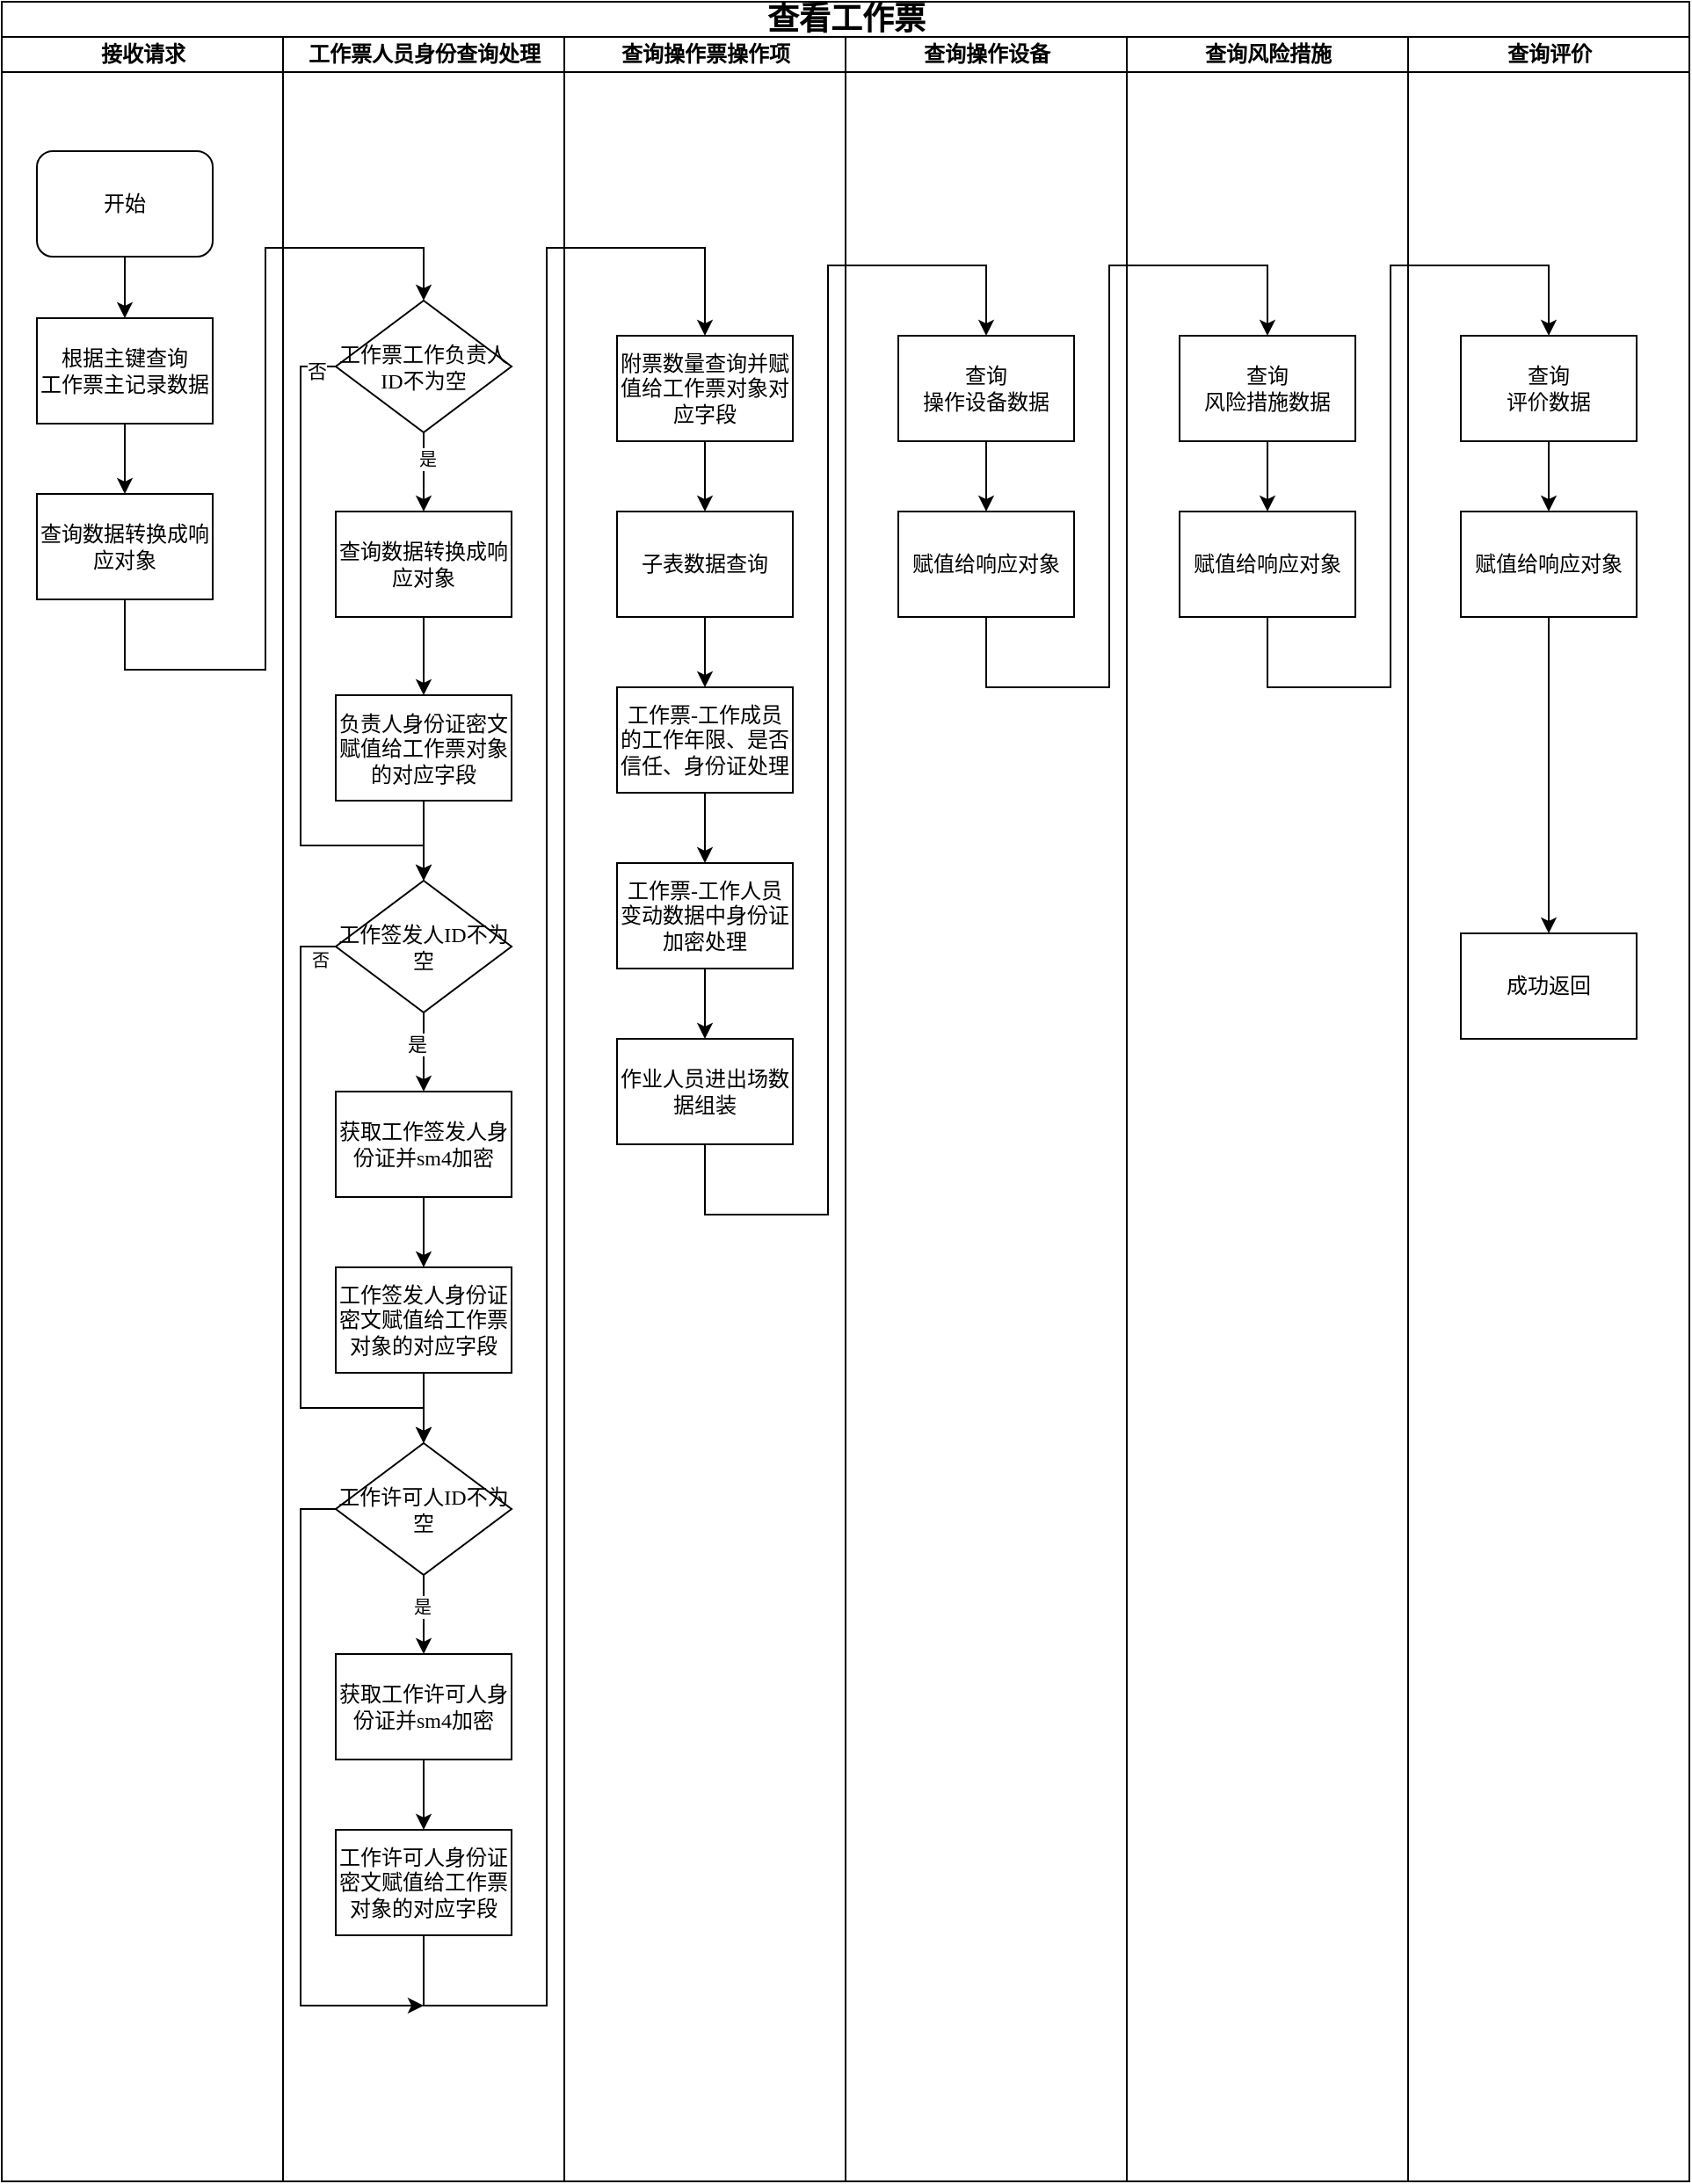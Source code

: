 <mxfile version="26.2.12">
  <diagram name="第 1 页" id="E03upOpKLHZUmihZPrJ2">
    <mxGraphModel dx="870" dy="468" grid="1" gridSize="10" guides="1" tooltips="1" connect="1" arrows="1" fold="1" page="1" pageScale="1" pageWidth="827" pageHeight="1169" math="0" shadow="0">
      <root>
        <mxCell id="0" />
        <mxCell id="1" parent="0" />
        <mxCell id="Y9LZRN9tJQCiaIKneZ9w-1" value="&lt;font style=&quot;font-size: 18px;&quot;&gt;查看工作票&lt;/font&gt;" style="swimlane;html=1;childLayout=stackLayout;startSize=20;rounded=0;shadow=0;labelBackgroundColor=none;strokeWidth=1;fontFamily=Verdana;fontSize=8;align=center;" vertex="1" parent="1">
          <mxGeometry x="70" y="40" width="960" height="1240" as="geometry" />
        </mxCell>
        <mxCell id="Y9LZRN9tJQCiaIKneZ9w-2" value="接收请求" style="swimlane;html=1;startSize=20;" vertex="1" parent="Y9LZRN9tJQCiaIKneZ9w-1">
          <mxGeometry y="20" width="160" height="1220" as="geometry">
            <mxRectangle y="20" width="40" height="730" as="alternateBounds" />
          </mxGeometry>
        </mxCell>
        <mxCell id="Y9LZRN9tJQCiaIKneZ9w-3" value="&lt;font style=&quot;font-size: 12px;&quot;&gt;开始&lt;/font&gt;" style="rounded=1;whiteSpace=wrap;html=1;shadow=0;labelBackgroundColor=none;strokeWidth=1;fontFamily=Verdana;fontSize=8;align=center;" vertex="1" parent="Y9LZRN9tJQCiaIKneZ9w-2">
          <mxGeometry x="20" y="65" width="100" height="60" as="geometry" />
        </mxCell>
        <mxCell id="Y9LZRN9tJQCiaIKneZ9w-67" style="edgeStyle=orthogonalEdgeStyle;rounded=0;orthogonalLoop=1;jettySize=auto;html=1;exitX=0.5;exitY=1;exitDx=0;exitDy=0;entryX=0.5;entryY=0;entryDx=0;entryDy=0;" edge="1" parent="Y9LZRN9tJQCiaIKneZ9w-2" source="Y9LZRN9tJQCiaIKneZ9w-8" target="Y9LZRN9tJQCiaIKneZ9w-66">
          <mxGeometry relative="1" as="geometry" />
        </mxCell>
        <mxCell id="Y9LZRN9tJQCiaIKneZ9w-8" value="&lt;span style=&quot;font-size: 12px;&quot;&gt;根据主键查询&lt;/span&gt;&lt;div&gt;&lt;span style=&quot;font-size: 12px;&quot;&gt;工作票主记录数据&lt;/span&gt;&lt;/div&gt;" style="whiteSpace=wrap;html=1;fontSize=8;fontFamily=Verdana;rounded=0;shadow=0;labelBackgroundColor=none;strokeWidth=1;" vertex="1" parent="Y9LZRN9tJQCiaIKneZ9w-2">
          <mxGeometry x="20" y="160" width="100" height="60" as="geometry" />
        </mxCell>
        <mxCell id="Y9LZRN9tJQCiaIKneZ9w-28" style="edgeStyle=orthogonalEdgeStyle;rounded=0;orthogonalLoop=1;jettySize=auto;html=1;entryX=0.5;entryY=0;entryDx=0;entryDy=0;exitX=0.5;exitY=1;exitDx=0;exitDy=0;" edge="1" parent="Y9LZRN9tJQCiaIKneZ9w-2" source="Y9LZRN9tJQCiaIKneZ9w-3" target="Y9LZRN9tJQCiaIKneZ9w-8">
          <mxGeometry relative="1" as="geometry">
            <mxPoint x="70" y="220" as="sourcePoint" />
            <mxPoint x="70" y="160" as="targetPoint" />
          </mxGeometry>
        </mxCell>
        <mxCell id="Y9LZRN9tJQCiaIKneZ9w-66" value="&lt;span style=&quot;font-size: 12px;&quot;&gt;查询数据转换成响应对象&lt;/span&gt;" style="whiteSpace=wrap;html=1;fontSize=8;fontFamily=Verdana;rounded=0;shadow=0;labelBackgroundColor=none;strokeWidth=1;" vertex="1" parent="Y9LZRN9tJQCiaIKneZ9w-2">
          <mxGeometry x="20" y="260" width="100" height="60" as="geometry" />
        </mxCell>
        <mxCell id="Y9LZRN9tJQCiaIKneZ9w-4" value="工作票人员身份查询处理" style="swimlane;html=1;startSize=20;" vertex="1" parent="Y9LZRN9tJQCiaIKneZ9w-1">
          <mxGeometry x="160" y="20" width="160" height="1220" as="geometry" />
        </mxCell>
        <mxCell id="Y9LZRN9tJQCiaIKneZ9w-40" style="edgeStyle=orthogonalEdgeStyle;rounded=0;orthogonalLoop=1;jettySize=auto;html=1;exitX=0.5;exitY=1;exitDx=0;exitDy=0;entryX=0.5;entryY=0;entryDx=0;entryDy=0;" edge="1" parent="Y9LZRN9tJQCiaIKneZ9w-4" source="Y9LZRN9tJQCiaIKneZ9w-38" target="Y9LZRN9tJQCiaIKneZ9w-39">
          <mxGeometry relative="1" as="geometry" />
        </mxCell>
        <mxCell id="Y9LZRN9tJQCiaIKneZ9w-43" value="&lt;font style=&quot;font-size: 10px;&quot;&gt;是&lt;/font&gt;" style="edgeLabel;html=1;align=center;verticalAlign=middle;resizable=0;points=[];" vertex="1" connectable="0" parent="Y9LZRN9tJQCiaIKneZ9w-40">
          <mxGeometry x="-0.357" y="2" relative="1" as="geometry">
            <mxPoint as="offset" />
          </mxGeometry>
        </mxCell>
        <mxCell id="Y9LZRN9tJQCiaIKneZ9w-46" style="edgeStyle=orthogonalEdgeStyle;rounded=0;orthogonalLoop=1;jettySize=auto;html=1;exitX=0;exitY=0.5;exitDx=0;exitDy=0;entryX=0.5;entryY=0;entryDx=0;entryDy=0;" edge="1" parent="Y9LZRN9tJQCiaIKneZ9w-4" source="Y9LZRN9tJQCiaIKneZ9w-38" target="Y9LZRN9tJQCiaIKneZ9w-44">
          <mxGeometry relative="1" as="geometry">
            <Array as="points">
              <mxPoint x="10" y="187" />
              <mxPoint x="10" y="460" />
              <mxPoint x="80" y="460" />
            </Array>
          </mxGeometry>
        </mxCell>
        <mxCell id="Y9LZRN9tJQCiaIKneZ9w-47" value="否" style="edgeLabel;html=1;align=center;verticalAlign=middle;resizable=0;points=[];" vertex="1" connectable="0" parent="Y9LZRN9tJQCiaIKneZ9w-46">
          <mxGeometry x="-0.943" y="2" relative="1" as="geometry">
            <mxPoint as="offset" />
          </mxGeometry>
        </mxCell>
        <mxCell id="Y9LZRN9tJQCiaIKneZ9w-38" value="&lt;span style=&quot;font-size: 12px;&quot;&gt;工作票工作负责人ID不为空&lt;/span&gt;" style="rhombus;whiteSpace=wrap;html=1;rounded=0;shadow=0;labelBackgroundColor=none;strokeWidth=1;fontFamily=Verdana;fontSize=8;align=center;" vertex="1" parent="Y9LZRN9tJQCiaIKneZ9w-4">
          <mxGeometry x="30" y="150" width="100" height="75" as="geometry" />
        </mxCell>
        <mxCell id="Y9LZRN9tJQCiaIKneZ9w-42" style="edgeStyle=orthogonalEdgeStyle;rounded=0;orthogonalLoop=1;jettySize=auto;html=1;exitX=0.5;exitY=1;exitDx=0;exitDy=0;entryX=0.5;entryY=0;entryDx=0;entryDy=0;" edge="1" parent="Y9LZRN9tJQCiaIKneZ9w-4" source="Y9LZRN9tJQCiaIKneZ9w-39" target="Y9LZRN9tJQCiaIKneZ9w-41">
          <mxGeometry relative="1" as="geometry" />
        </mxCell>
        <mxCell id="Y9LZRN9tJQCiaIKneZ9w-39" value="&lt;span style=&quot;font-size: 12px;&quot;&gt;获取负责人身份证并sm4加密&lt;/span&gt;" style="whiteSpace=wrap;html=1;fontSize=8;fontFamily=Verdana;rounded=0;shadow=0;labelBackgroundColor=none;strokeWidth=1;" vertex="1" parent="Y9LZRN9tJQCiaIKneZ9w-4">
          <mxGeometry x="30" y="270" width="100" height="60" as="geometry" />
        </mxCell>
        <mxCell id="Y9LZRN9tJQCiaIKneZ9w-45" style="edgeStyle=orthogonalEdgeStyle;rounded=0;orthogonalLoop=1;jettySize=auto;html=1;exitX=0.5;exitY=1;exitDx=0;exitDy=0;" edge="1" parent="Y9LZRN9tJQCiaIKneZ9w-4" source="Y9LZRN9tJQCiaIKneZ9w-41" target="Y9LZRN9tJQCiaIKneZ9w-44">
          <mxGeometry relative="1" as="geometry" />
        </mxCell>
        <mxCell id="Y9LZRN9tJQCiaIKneZ9w-41" value="&lt;span style=&quot;font-size: 12px;&quot;&gt;负责人身份证密文赋值给工作票对象的对应字段&lt;/span&gt;" style="whiteSpace=wrap;html=1;fontSize=8;fontFamily=Verdana;rounded=0;shadow=0;labelBackgroundColor=none;strokeWidth=1;" vertex="1" parent="Y9LZRN9tJQCiaIKneZ9w-4">
          <mxGeometry x="30" y="374.5" width="100" height="60" as="geometry" />
        </mxCell>
        <mxCell id="Y9LZRN9tJQCiaIKneZ9w-49" style="edgeStyle=orthogonalEdgeStyle;rounded=0;orthogonalLoop=1;jettySize=auto;html=1;exitX=0.5;exitY=1;exitDx=0;exitDy=0;entryX=0.5;entryY=0;entryDx=0;entryDy=0;" edge="1" parent="Y9LZRN9tJQCiaIKneZ9w-4" source="Y9LZRN9tJQCiaIKneZ9w-44" target="Y9LZRN9tJQCiaIKneZ9w-48">
          <mxGeometry relative="1" as="geometry" />
        </mxCell>
        <mxCell id="Y9LZRN9tJQCiaIKneZ9w-50" value="是" style="edgeLabel;html=1;align=center;verticalAlign=middle;resizable=0;points=[];" vertex="1" connectable="0" parent="Y9LZRN9tJQCiaIKneZ9w-49">
          <mxGeometry x="-0.205" y="-4" relative="1" as="geometry">
            <mxPoint as="offset" />
          </mxGeometry>
        </mxCell>
        <mxCell id="Y9LZRN9tJQCiaIKneZ9w-60" style="edgeStyle=orthogonalEdgeStyle;rounded=0;orthogonalLoop=1;jettySize=auto;html=1;exitX=0;exitY=0.5;exitDx=0;exitDy=0;entryX=0.5;entryY=0;entryDx=0;entryDy=0;" edge="1" parent="Y9LZRN9tJQCiaIKneZ9w-4" source="Y9LZRN9tJQCiaIKneZ9w-44" target="Y9LZRN9tJQCiaIKneZ9w-54">
          <mxGeometry relative="1" as="geometry">
            <Array as="points">
              <mxPoint x="10" y="517" />
              <mxPoint x="10" y="780" />
              <mxPoint x="80" y="780" />
            </Array>
          </mxGeometry>
        </mxCell>
        <mxCell id="Y9LZRN9tJQCiaIKneZ9w-61" value="&lt;font style=&quot;font-size: 10px;&quot;&gt;否&lt;/font&gt;" style="edgeLabel;html=1;align=center;verticalAlign=middle;resizable=0;points=[];" vertex="1" connectable="0" parent="Y9LZRN9tJQCiaIKneZ9w-60">
          <mxGeometry x="-0.948" y="-1" relative="1" as="geometry">
            <mxPoint y="8" as="offset" />
          </mxGeometry>
        </mxCell>
        <mxCell id="Y9LZRN9tJQCiaIKneZ9w-44" value="&lt;span style=&quot;font-size: 12px;&quot;&gt;工作签发人ID不为空&lt;/span&gt;" style="rhombus;whiteSpace=wrap;html=1;rounded=0;shadow=0;labelBackgroundColor=none;strokeWidth=1;fontFamily=Verdana;fontSize=8;align=center;" vertex="1" parent="Y9LZRN9tJQCiaIKneZ9w-4">
          <mxGeometry x="30" y="480" width="100" height="75" as="geometry" />
        </mxCell>
        <mxCell id="Y9LZRN9tJQCiaIKneZ9w-52" style="edgeStyle=orthogonalEdgeStyle;rounded=0;orthogonalLoop=1;jettySize=auto;html=1;exitX=0.5;exitY=1;exitDx=0;exitDy=0;" edge="1" parent="Y9LZRN9tJQCiaIKneZ9w-4" source="Y9LZRN9tJQCiaIKneZ9w-48" target="Y9LZRN9tJQCiaIKneZ9w-51">
          <mxGeometry relative="1" as="geometry" />
        </mxCell>
        <mxCell id="Y9LZRN9tJQCiaIKneZ9w-48" value="&lt;span style=&quot;font-size: 12px;&quot;&gt;获取工作签发人身份证并sm4加密&lt;/span&gt;" style="whiteSpace=wrap;html=1;fontSize=8;fontFamily=Verdana;rounded=0;shadow=0;labelBackgroundColor=none;strokeWidth=1;" vertex="1" parent="Y9LZRN9tJQCiaIKneZ9w-4">
          <mxGeometry x="30" y="600" width="100" height="60" as="geometry" />
        </mxCell>
        <mxCell id="Y9LZRN9tJQCiaIKneZ9w-57" style="edgeStyle=orthogonalEdgeStyle;rounded=0;orthogonalLoop=1;jettySize=auto;html=1;exitX=0.5;exitY=1;exitDx=0;exitDy=0;" edge="1" parent="Y9LZRN9tJQCiaIKneZ9w-4" source="Y9LZRN9tJQCiaIKneZ9w-51" target="Y9LZRN9tJQCiaIKneZ9w-54">
          <mxGeometry relative="1" as="geometry" />
        </mxCell>
        <mxCell id="Y9LZRN9tJQCiaIKneZ9w-51" value="&lt;span style=&quot;font-size: 12px;&quot;&gt;工作签发人身份证密文赋值给工作票对象的对应字段&lt;/span&gt;" style="whiteSpace=wrap;html=1;fontSize=8;fontFamily=Verdana;rounded=0;shadow=0;labelBackgroundColor=none;strokeWidth=1;" vertex="1" parent="Y9LZRN9tJQCiaIKneZ9w-4">
          <mxGeometry x="30" y="700" width="100" height="60" as="geometry" />
        </mxCell>
        <mxCell id="Y9LZRN9tJQCiaIKneZ9w-58" style="edgeStyle=orthogonalEdgeStyle;rounded=0;orthogonalLoop=1;jettySize=auto;html=1;exitX=0.5;exitY=1;exitDx=0;exitDy=0;entryX=0.5;entryY=0;entryDx=0;entryDy=0;" edge="1" parent="Y9LZRN9tJQCiaIKneZ9w-4" source="Y9LZRN9tJQCiaIKneZ9w-54" target="Y9LZRN9tJQCiaIKneZ9w-55">
          <mxGeometry relative="1" as="geometry" />
        </mxCell>
        <mxCell id="Y9LZRN9tJQCiaIKneZ9w-62" value="&lt;font style=&quot;font-size: 10px;&quot;&gt;是&lt;/font&gt;" style="edgeLabel;html=1;align=center;verticalAlign=middle;resizable=0;points=[];" vertex="1" connectable="0" parent="Y9LZRN9tJQCiaIKneZ9w-58">
          <mxGeometry x="-0.22" y="-1" relative="1" as="geometry">
            <mxPoint as="offset" />
          </mxGeometry>
        </mxCell>
        <mxCell id="Y9LZRN9tJQCiaIKneZ9w-64" style="edgeStyle=orthogonalEdgeStyle;rounded=0;orthogonalLoop=1;jettySize=auto;html=1;exitX=0;exitY=0.5;exitDx=0;exitDy=0;" edge="1" parent="Y9LZRN9tJQCiaIKneZ9w-4" source="Y9LZRN9tJQCiaIKneZ9w-54">
          <mxGeometry relative="1" as="geometry">
            <mxPoint x="80" y="1120" as="targetPoint" />
            <Array as="points">
              <mxPoint x="10" y="838" />
              <mxPoint x="10" y="1120" />
            </Array>
          </mxGeometry>
        </mxCell>
        <mxCell id="Y9LZRN9tJQCiaIKneZ9w-54" value="&lt;span style=&quot;font-size: 12px;&quot;&gt;工作许可人ID不为空&lt;/span&gt;" style="rhombus;whiteSpace=wrap;html=1;rounded=0;shadow=0;labelBackgroundColor=none;strokeWidth=1;fontFamily=Verdana;fontSize=8;align=center;" vertex="1" parent="Y9LZRN9tJQCiaIKneZ9w-4">
          <mxGeometry x="30" y="800" width="100" height="75" as="geometry" />
        </mxCell>
        <mxCell id="Y9LZRN9tJQCiaIKneZ9w-59" style="edgeStyle=orthogonalEdgeStyle;rounded=0;orthogonalLoop=1;jettySize=auto;html=1;exitX=0.5;exitY=1;exitDx=0;exitDy=0;entryX=0.5;entryY=0;entryDx=0;entryDy=0;" edge="1" parent="Y9LZRN9tJQCiaIKneZ9w-4" source="Y9LZRN9tJQCiaIKneZ9w-55" target="Y9LZRN9tJQCiaIKneZ9w-56">
          <mxGeometry relative="1" as="geometry" />
        </mxCell>
        <mxCell id="Y9LZRN9tJQCiaIKneZ9w-55" value="&lt;span style=&quot;font-size: 12px;&quot;&gt;获取工作许可人身份证并sm4加密&lt;/span&gt;" style="whiteSpace=wrap;html=1;fontSize=8;fontFamily=Verdana;rounded=0;shadow=0;labelBackgroundColor=none;strokeWidth=1;" vertex="1" parent="Y9LZRN9tJQCiaIKneZ9w-4">
          <mxGeometry x="30" y="920" width="100" height="60" as="geometry" />
        </mxCell>
        <mxCell id="Y9LZRN9tJQCiaIKneZ9w-56" value="&lt;span style=&quot;font-size: 12px;&quot;&gt;工作许可人身份证&lt;/span&gt;&lt;span style=&quot;font-size: 12px;&quot;&gt;密文赋值给工作票对象的对应字段&lt;/span&gt;" style="whiteSpace=wrap;html=1;fontSize=8;fontFamily=Verdana;rounded=0;shadow=0;labelBackgroundColor=none;strokeWidth=1;" vertex="1" parent="Y9LZRN9tJQCiaIKneZ9w-4">
          <mxGeometry x="30" y="1020" width="100" height="60" as="geometry" />
        </mxCell>
        <mxCell id="Y9LZRN9tJQCiaIKneZ9w-9" value="查询操作票操作项" style="swimlane;html=1;startSize=20;" vertex="1" parent="Y9LZRN9tJQCiaIKneZ9w-1">
          <mxGeometry x="320" y="20" width="160" height="1220" as="geometry" />
        </mxCell>
        <mxCell id="Y9LZRN9tJQCiaIKneZ9w-10" style="edgeStyle=orthogonalEdgeStyle;rounded=0;orthogonalLoop=1;jettySize=auto;html=1;exitX=0.5;exitY=1;exitDx=0;exitDy=0;entryX=0.5;entryY=0;entryDx=0;entryDy=0;" edge="1" parent="Y9LZRN9tJQCiaIKneZ9w-9">
          <mxGeometry relative="1" as="geometry">
            <mxPoint x="80" y="317.5" as="sourcePoint" />
          </mxGeometry>
        </mxCell>
        <mxCell id="Y9LZRN9tJQCiaIKneZ9w-11" style="edgeStyle=orthogonalEdgeStyle;rounded=0;orthogonalLoop=1;jettySize=auto;html=1;exitX=0.5;exitY=1;exitDx=0;exitDy=0;entryX=0.5;entryY=0;entryDx=0;entryDy=0;" edge="1" parent="Y9LZRN9tJQCiaIKneZ9w-9">
          <mxGeometry relative="1" as="geometry">
            <mxPoint x="80" y="420" as="sourcePoint" />
          </mxGeometry>
        </mxCell>
        <mxCell id="Y9LZRN9tJQCiaIKneZ9w-12" style="edgeStyle=orthogonalEdgeStyle;rounded=0;orthogonalLoop=1;jettySize=auto;html=1;exitX=0.5;exitY=1;exitDx=0;exitDy=0;entryX=0.5;entryY=0;entryDx=0;entryDy=0;" edge="1" parent="Y9LZRN9tJQCiaIKneZ9w-9">
          <mxGeometry relative="1" as="geometry">
            <mxPoint x="80" y="520" as="sourcePoint" />
          </mxGeometry>
        </mxCell>
        <mxCell id="Y9LZRN9tJQCiaIKneZ9w-13" style="edgeStyle=orthogonalEdgeStyle;rounded=0;orthogonalLoop=1;jettySize=auto;html=1;exitX=0.5;exitY=1;exitDx=0;exitDy=0;entryX=0.5;entryY=0;entryDx=0;entryDy=0;" edge="1" parent="Y9LZRN9tJQCiaIKneZ9w-9" source="Y9LZRN9tJQCiaIKneZ9w-14" target="Y9LZRN9tJQCiaIKneZ9w-16">
          <mxGeometry relative="1" as="geometry" />
        </mxCell>
        <mxCell id="Y9LZRN9tJQCiaIKneZ9w-14" value="&lt;span style=&quot;font-size: 12px;&quot;&gt;附票数量查询并赋值给工作票对象对应字段&lt;/span&gt;" style="whiteSpace=wrap;html=1;fontSize=8;fontFamily=Verdana;rounded=0;shadow=0;labelBackgroundColor=none;strokeWidth=1;" vertex="1" parent="Y9LZRN9tJQCiaIKneZ9w-9">
          <mxGeometry x="30" y="170" width="100" height="60" as="geometry" />
        </mxCell>
        <mxCell id="Y9LZRN9tJQCiaIKneZ9w-15" style="edgeStyle=orthogonalEdgeStyle;rounded=0;orthogonalLoop=1;jettySize=auto;html=1;exitX=0.5;exitY=1;exitDx=0;exitDy=0;entryX=0.5;entryY=0;entryDx=0;entryDy=0;" edge="1" parent="Y9LZRN9tJQCiaIKneZ9w-9" source="Y9LZRN9tJQCiaIKneZ9w-16" target="Y9LZRN9tJQCiaIKneZ9w-17">
          <mxGeometry relative="1" as="geometry" />
        </mxCell>
        <mxCell id="Y9LZRN9tJQCiaIKneZ9w-16" value="&lt;span style=&quot;font-size: 12px;&quot;&gt;子表数据查询&lt;/span&gt;" style="whiteSpace=wrap;html=1;fontSize=8;fontFamily=Verdana;rounded=0;shadow=0;labelBackgroundColor=none;strokeWidth=1;" vertex="1" parent="Y9LZRN9tJQCiaIKneZ9w-9">
          <mxGeometry x="30" y="270" width="100" height="60" as="geometry" />
        </mxCell>
        <mxCell id="Y9LZRN9tJQCiaIKneZ9w-70" style="edgeStyle=orthogonalEdgeStyle;rounded=0;orthogonalLoop=1;jettySize=auto;html=1;exitX=0.5;exitY=1;exitDx=0;exitDy=0;entryX=0.5;entryY=0;entryDx=0;entryDy=0;" edge="1" parent="Y9LZRN9tJQCiaIKneZ9w-9" source="Y9LZRN9tJQCiaIKneZ9w-17" target="Y9LZRN9tJQCiaIKneZ9w-18">
          <mxGeometry relative="1" as="geometry" />
        </mxCell>
        <mxCell id="Y9LZRN9tJQCiaIKneZ9w-17" value="&lt;span style=&quot;font-size: 12px;&quot;&gt;工作票-工作成员的工作年限、是否信任、身份证处理&lt;/span&gt;" style="whiteSpace=wrap;html=1;fontSize=8;fontFamily=Verdana;rounded=0;shadow=0;labelBackgroundColor=none;strokeWidth=1;" vertex="1" parent="Y9LZRN9tJQCiaIKneZ9w-9">
          <mxGeometry x="30" y="370" width="100" height="60" as="geometry" />
        </mxCell>
        <mxCell id="Y9LZRN9tJQCiaIKneZ9w-71" style="edgeStyle=orthogonalEdgeStyle;rounded=0;orthogonalLoop=1;jettySize=auto;html=1;exitX=0.5;exitY=1;exitDx=0;exitDy=0;entryX=0.5;entryY=0;entryDx=0;entryDy=0;" edge="1" parent="Y9LZRN9tJQCiaIKneZ9w-9" source="Y9LZRN9tJQCiaIKneZ9w-18" target="Y9LZRN9tJQCiaIKneZ9w-69">
          <mxGeometry relative="1" as="geometry" />
        </mxCell>
        <mxCell id="Y9LZRN9tJQCiaIKneZ9w-18" value="&lt;span style=&quot;font-size: 12px;&quot;&gt;工作票-工作人员变动数据中身份证加密处理&lt;/span&gt;" style="whiteSpace=wrap;html=1;fontSize=8;fontFamily=Verdana;rounded=0;shadow=0;labelBackgroundColor=none;strokeWidth=1;" vertex="1" parent="Y9LZRN9tJQCiaIKneZ9w-9">
          <mxGeometry x="30" y="470" width="100" height="60" as="geometry" />
        </mxCell>
        <mxCell id="Y9LZRN9tJQCiaIKneZ9w-69" value="&lt;span style=&quot;font-size: 12px;&quot;&gt;作业人员进出场数据组装&lt;/span&gt;" style="whiteSpace=wrap;html=1;fontSize=8;fontFamily=Verdana;rounded=0;shadow=0;labelBackgroundColor=none;strokeWidth=1;" vertex="1" parent="Y9LZRN9tJQCiaIKneZ9w-9">
          <mxGeometry x="30" y="570" width="100" height="60" as="geometry" />
        </mxCell>
        <mxCell id="Y9LZRN9tJQCiaIKneZ9w-20" value="查询操作设备" style="swimlane;html=1;startSize=20;" vertex="1" parent="Y9LZRN9tJQCiaIKneZ9w-1">
          <mxGeometry x="480" y="20" width="160" height="1220" as="geometry" />
        </mxCell>
        <mxCell id="Y9LZRN9tJQCiaIKneZ9w-21" style="edgeStyle=orthogonalEdgeStyle;rounded=0;orthogonalLoop=1;jettySize=auto;html=1;exitX=0.5;exitY=1;exitDx=0;exitDy=0;entryX=0.5;entryY=0;entryDx=0;entryDy=0;" edge="1" parent="Y9LZRN9tJQCiaIKneZ9w-20" source="Y9LZRN9tJQCiaIKneZ9w-22" target="Y9LZRN9tJQCiaIKneZ9w-23">
          <mxGeometry relative="1" as="geometry" />
        </mxCell>
        <mxCell id="Y9LZRN9tJQCiaIKneZ9w-22" value="&lt;span style=&quot;font-size: 12px;&quot;&gt;查询&lt;/span&gt;&lt;div&gt;&lt;span style=&quot;font-size: 12px;&quot;&gt;操作设备数据&lt;/span&gt;&lt;/div&gt;" style="whiteSpace=wrap;html=1;fontSize=8;fontFamily=Verdana;rounded=0;shadow=0;labelBackgroundColor=none;strokeWidth=1;" vertex="1" parent="Y9LZRN9tJQCiaIKneZ9w-20">
          <mxGeometry x="30" y="170" width="100" height="60" as="geometry" />
        </mxCell>
        <mxCell id="Y9LZRN9tJQCiaIKneZ9w-23" value="&lt;span style=&quot;font-size: 12px;&quot;&gt;赋值给响应对象&lt;/span&gt;" style="whiteSpace=wrap;html=1;fontSize=8;fontFamily=Verdana;rounded=0;shadow=0;labelBackgroundColor=none;strokeWidth=1;" vertex="1" parent="Y9LZRN9tJQCiaIKneZ9w-20">
          <mxGeometry x="30" y="270" width="100" height="60" as="geometry" />
        </mxCell>
        <mxCell id="Y9LZRN9tJQCiaIKneZ9w-24" value="查询风险措施" style="swimlane;html=1;startSize=20;" vertex="1" parent="Y9LZRN9tJQCiaIKneZ9w-1">
          <mxGeometry x="640" y="20" width="160" height="1220" as="geometry" />
        </mxCell>
        <mxCell id="Y9LZRN9tJQCiaIKneZ9w-25" style="edgeStyle=orthogonalEdgeStyle;rounded=0;orthogonalLoop=1;jettySize=auto;html=1;exitX=0.5;exitY=1;exitDx=0;exitDy=0;entryX=0.5;entryY=0;entryDx=0;entryDy=0;" edge="1" parent="Y9LZRN9tJQCiaIKneZ9w-24" source="Y9LZRN9tJQCiaIKneZ9w-26" target="Y9LZRN9tJQCiaIKneZ9w-27">
          <mxGeometry relative="1" as="geometry" />
        </mxCell>
        <mxCell id="Y9LZRN9tJQCiaIKneZ9w-26" value="&lt;span style=&quot;font-size: 12px;&quot;&gt;查询&lt;/span&gt;&lt;div&gt;&lt;span style=&quot;font-size: 12px;&quot;&gt;风险措施数据&lt;/span&gt;&lt;/div&gt;" style="whiteSpace=wrap;html=1;fontSize=8;fontFamily=Verdana;rounded=0;shadow=0;labelBackgroundColor=none;strokeWidth=1;" vertex="1" parent="Y9LZRN9tJQCiaIKneZ9w-24">
          <mxGeometry x="30" y="170" width="100" height="60" as="geometry" />
        </mxCell>
        <mxCell id="Y9LZRN9tJQCiaIKneZ9w-27" value="&lt;span style=&quot;font-size: 12px;&quot;&gt;赋值给响应对象&lt;/span&gt;" style="whiteSpace=wrap;html=1;fontSize=8;fontFamily=Verdana;rounded=0;shadow=0;labelBackgroundColor=none;strokeWidth=1;" vertex="1" parent="Y9LZRN9tJQCiaIKneZ9w-24">
          <mxGeometry x="30" y="270" width="100" height="60" as="geometry" />
        </mxCell>
        <mxCell id="Y9LZRN9tJQCiaIKneZ9w-29" style="edgeStyle=orthogonalEdgeStyle;rounded=0;orthogonalLoop=1;jettySize=auto;html=1;entryX=0.5;entryY=0;entryDx=0;entryDy=0;exitX=0.5;exitY=1;exitDx=0;exitDy=0;" edge="1" parent="Y9LZRN9tJQCiaIKneZ9w-1" source="Y9LZRN9tJQCiaIKneZ9w-69" target="Y9LZRN9tJQCiaIKneZ9w-22">
          <mxGeometry relative="1" as="geometry">
            <Array as="points">
              <mxPoint x="400" y="690" />
              <mxPoint x="470" y="690" />
              <mxPoint x="470" y="150" />
              <mxPoint x="560" y="150" />
            </Array>
            <mxPoint x="400" y="720" as="sourcePoint" />
          </mxGeometry>
        </mxCell>
        <mxCell id="Y9LZRN9tJQCiaIKneZ9w-30" style="edgeStyle=orthogonalEdgeStyle;rounded=0;orthogonalLoop=1;jettySize=auto;html=1;exitX=0.5;exitY=1;exitDx=0;exitDy=0;entryX=0.5;entryY=0;entryDx=0;entryDy=0;" edge="1" parent="Y9LZRN9tJQCiaIKneZ9w-1" source="Y9LZRN9tJQCiaIKneZ9w-23" target="Y9LZRN9tJQCiaIKneZ9w-26">
          <mxGeometry relative="1" as="geometry">
            <Array as="points">
              <mxPoint x="560" y="390" />
              <mxPoint x="630" y="390" />
              <mxPoint x="630" y="150" />
              <mxPoint x="720" y="150" />
            </Array>
          </mxGeometry>
        </mxCell>
        <mxCell id="Y9LZRN9tJQCiaIKneZ9w-31" style="edgeStyle=orthogonalEdgeStyle;rounded=0;orthogonalLoop=1;jettySize=auto;html=1;exitX=0.5;exitY=1;exitDx=0;exitDy=0;entryX=0.5;entryY=0;entryDx=0;entryDy=0;" edge="1" parent="Y9LZRN9tJQCiaIKneZ9w-1" source="Y9LZRN9tJQCiaIKneZ9w-27" target="Y9LZRN9tJQCiaIKneZ9w-34">
          <mxGeometry relative="1" as="geometry">
            <Array as="points">
              <mxPoint x="720" y="390" />
              <mxPoint x="790" y="390" />
              <mxPoint x="790" y="150" />
              <mxPoint x="880" y="150" />
            </Array>
          </mxGeometry>
        </mxCell>
        <mxCell id="Y9LZRN9tJQCiaIKneZ9w-32" value="查询评价" style="swimlane;html=1;startSize=20;" vertex="1" parent="Y9LZRN9tJQCiaIKneZ9w-1">
          <mxGeometry x="800" y="20" width="160" height="1220" as="geometry" />
        </mxCell>
        <mxCell id="Y9LZRN9tJQCiaIKneZ9w-33" style="edgeStyle=orthogonalEdgeStyle;rounded=0;orthogonalLoop=1;jettySize=auto;html=1;exitX=0.5;exitY=1;exitDx=0;exitDy=0;entryX=0.5;entryY=0;entryDx=0;entryDy=0;" edge="1" parent="Y9LZRN9tJQCiaIKneZ9w-32" source="Y9LZRN9tJQCiaIKneZ9w-34" target="Y9LZRN9tJQCiaIKneZ9w-36">
          <mxGeometry relative="1" as="geometry" />
        </mxCell>
        <mxCell id="Y9LZRN9tJQCiaIKneZ9w-34" value="&lt;span style=&quot;font-size: 12px;&quot;&gt;查询&lt;/span&gt;&lt;div&gt;&lt;span style=&quot;font-size: 12px;&quot;&gt;评价数据&lt;/span&gt;&lt;/div&gt;" style="whiteSpace=wrap;html=1;fontSize=8;fontFamily=Verdana;rounded=0;shadow=0;labelBackgroundColor=none;strokeWidth=1;" vertex="1" parent="Y9LZRN9tJQCiaIKneZ9w-32">
          <mxGeometry x="30" y="170" width="100" height="60" as="geometry" />
        </mxCell>
        <mxCell id="Y9LZRN9tJQCiaIKneZ9w-35" style="edgeStyle=orthogonalEdgeStyle;rounded=0;orthogonalLoop=1;jettySize=auto;html=1;exitX=0.5;exitY=1;exitDx=0;exitDy=0;entryX=0.5;entryY=0;entryDx=0;entryDy=0;" edge="1" parent="Y9LZRN9tJQCiaIKneZ9w-32" source="Y9LZRN9tJQCiaIKneZ9w-36" target="Y9LZRN9tJQCiaIKneZ9w-37">
          <mxGeometry relative="1" as="geometry" />
        </mxCell>
        <mxCell id="Y9LZRN9tJQCiaIKneZ9w-36" value="&lt;span style=&quot;font-size: 12px;&quot;&gt;赋值给响应对象&lt;/span&gt;" style="whiteSpace=wrap;html=1;fontSize=8;fontFamily=Verdana;rounded=0;shadow=0;labelBackgroundColor=none;strokeWidth=1;" vertex="1" parent="Y9LZRN9tJQCiaIKneZ9w-32">
          <mxGeometry x="30" y="270" width="100" height="60" as="geometry" />
        </mxCell>
        <mxCell id="Y9LZRN9tJQCiaIKneZ9w-37" value="&lt;span style=&quot;font-size: 12px;&quot;&gt;成功返回&lt;/span&gt;" style="whiteSpace=wrap;html=1;fontSize=8;fontFamily=Verdana;rounded=0;shadow=0;labelBackgroundColor=none;strokeWidth=1;" vertex="1" parent="Y9LZRN9tJQCiaIKneZ9w-32">
          <mxGeometry x="30" y="510" width="100" height="60" as="geometry" />
        </mxCell>
        <mxCell id="Y9LZRN9tJQCiaIKneZ9w-53" style="edgeStyle=orthogonalEdgeStyle;rounded=0;orthogonalLoop=1;jettySize=auto;html=1;exitX=0.5;exitY=1;exitDx=0;exitDy=0;entryX=0.5;entryY=0;entryDx=0;entryDy=0;" edge="1" parent="Y9LZRN9tJQCiaIKneZ9w-1" source="Y9LZRN9tJQCiaIKneZ9w-66" target="Y9LZRN9tJQCiaIKneZ9w-38">
          <mxGeometry relative="1" as="geometry">
            <Array as="points">
              <mxPoint x="70" y="380" />
              <mxPoint x="150" y="380" />
              <mxPoint x="150" y="140" />
              <mxPoint x="240" y="140" />
            </Array>
          </mxGeometry>
        </mxCell>
        <mxCell id="Y9LZRN9tJQCiaIKneZ9w-63" style="edgeStyle=orthogonalEdgeStyle;rounded=0;orthogonalLoop=1;jettySize=auto;html=1;exitX=0.5;exitY=1;exitDx=0;exitDy=0;entryX=0.5;entryY=0;entryDx=0;entryDy=0;" edge="1" parent="Y9LZRN9tJQCiaIKneZ9w-1" source="Y9LZRN9tJQCiaIKneZ9w-56" target="Y9LZRN9tJQCiaIKneZ9w-14">
          <mxGeometry relative="1" as="geometry">
            <Array as="points">
              <mxPoint x="240" y="1140" />
              <mxPoint x="310" y="1140" />
              <mxPoint x="310" y="140" />
              <mxPoint x="400" y="140" />
            </Array>
          </mxGeometry>
        </mxCell>
        <mxCell id="Y9LZRN9tJQCiaIKneZ9w-65" value="&lt;span style=&quot;font-size: 12px;&quot;&gt;查询数据转换成响应对象&lt;/span&gt;" style="whiteSpace=wrap;html=1;fontSize=8;fontFamily=Verdana;rounded=0;shadow=0;labelBackgroundColor=none;strokeWidth=1;" vertex="1" parent="1">
          <mxGeometry x="260" y="330" width="100" height="60" as="geometry" />
        </mxCell>
      </root>
    </mxGraphModel>
  </diagram>
</mxfile>
